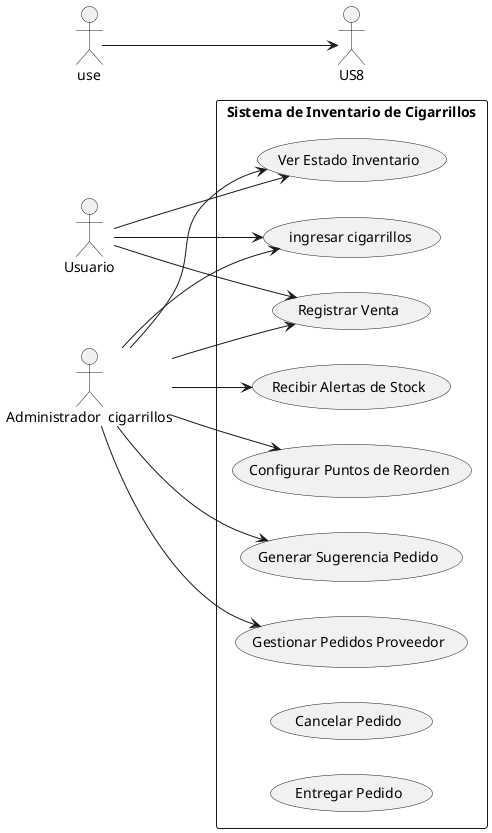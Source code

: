 @startuml casossusuerteinventario
left to right direction
actor "Usuario" as usu     
actor "Administrador  cigarrillos" as admin

rectangle "Sistema de Inventario de Cigarrillos" {
    usecase " ingresar cigarrillos" as UC1
    usecase "Registrar Venta" as UC2
    usecase "Generar Sugerencia Pedido" as UC3
    usecase "Gestionar Pedidos Proveedor" as UC4
    usecase "Ver Estado Inventario" as UC5
    usecase "Configurar Puntos de Reorden" as UC6
    usecase "Recibir Alertas de Stock" as UC7
    usecase "Cancelar Pedido" as UC8
    usecase "Entregar Pedido" as UC9 
    }

usu --> UC1
usu --> UC2
usu --> UC5
use --> US8
admin --> UC1
admin --> UC3
admin --> UC4
admin --> UC5
admin --> UC6
admin --> UC7
admin --> UC2
@enduml
